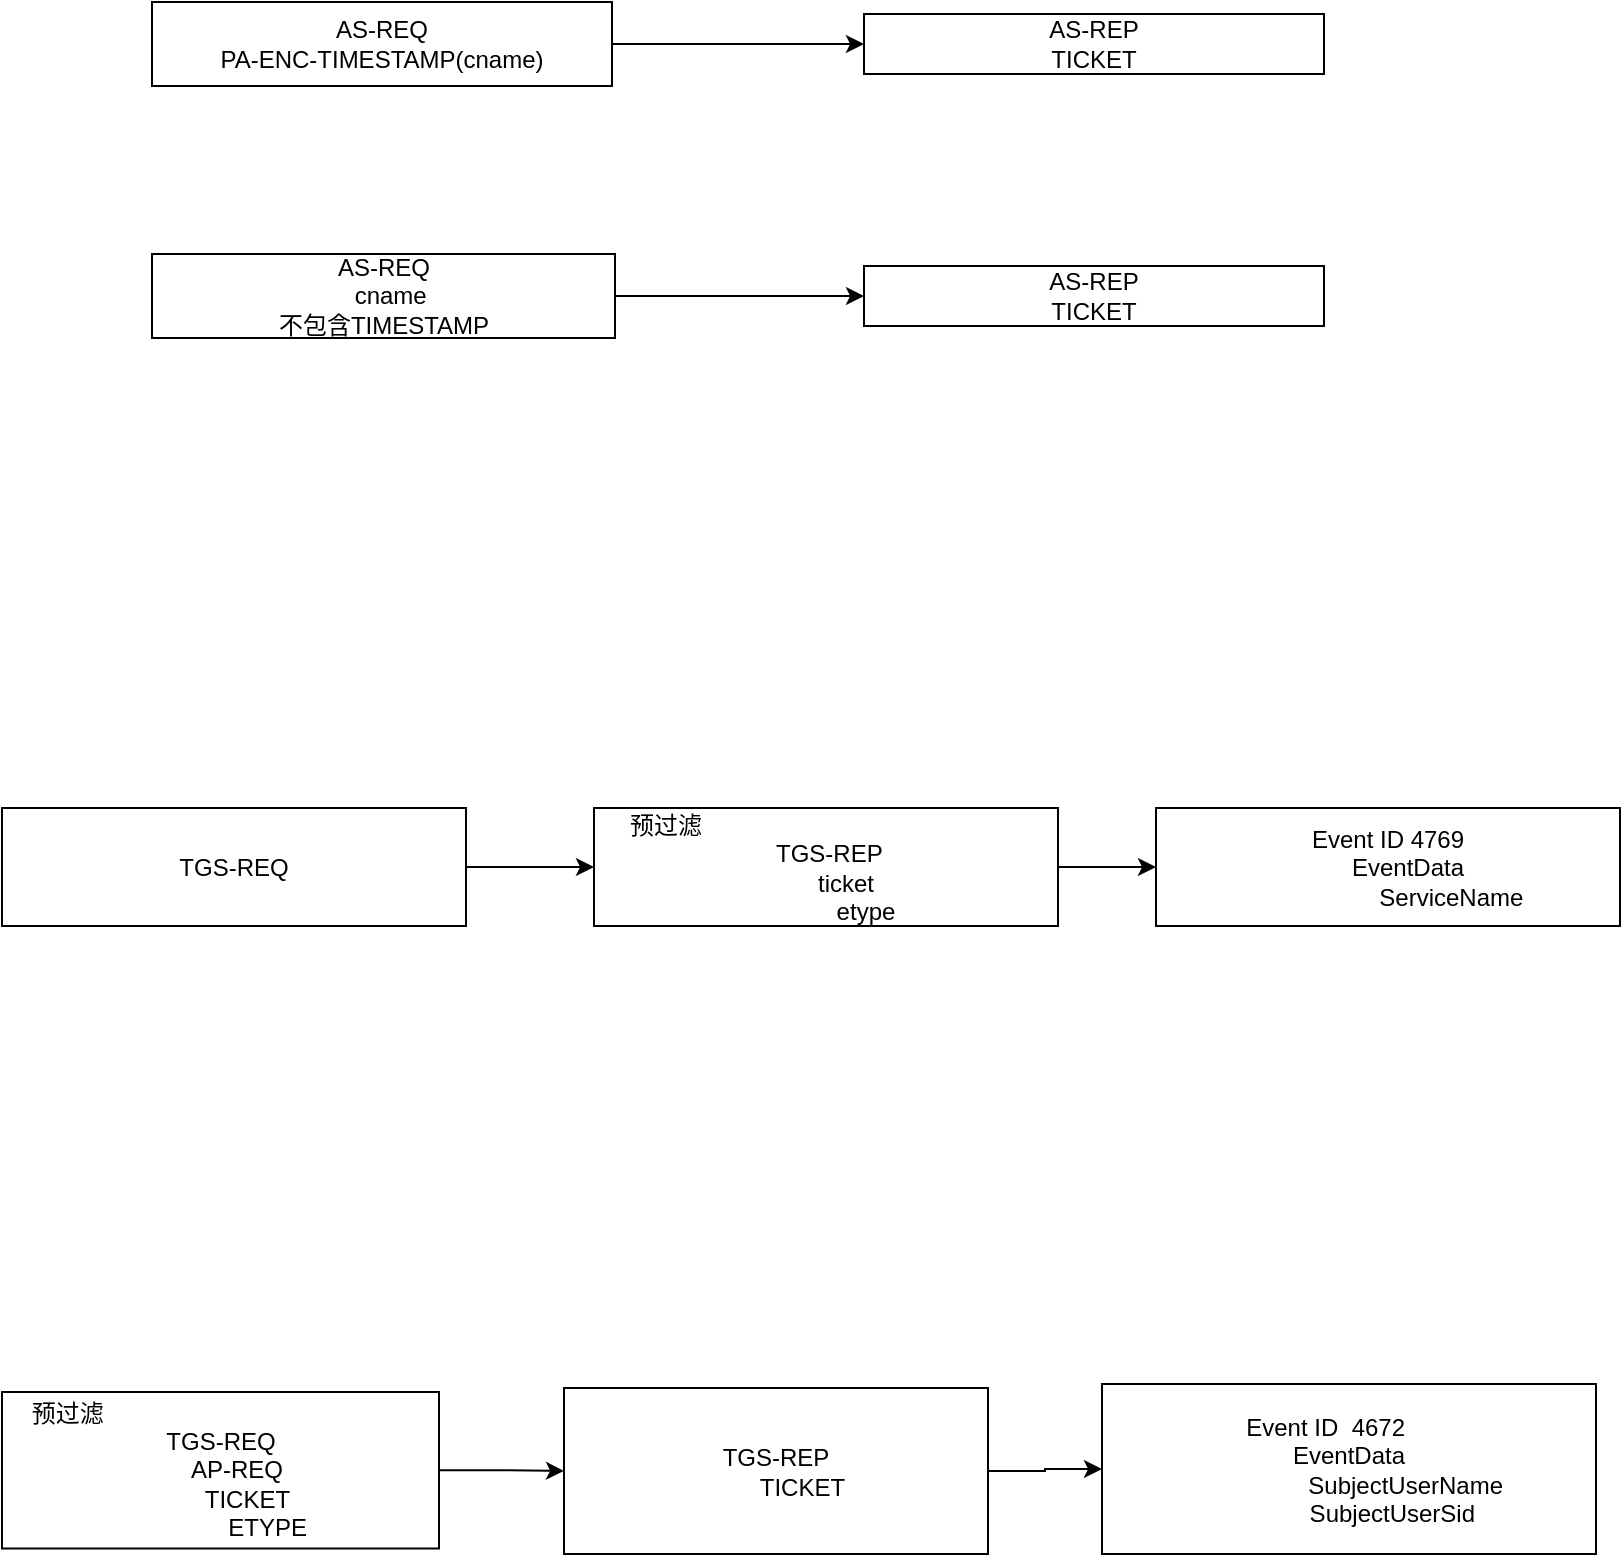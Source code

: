 <mxfile version="20.4.2" type="github">
  <diagram id="n15voHSo6ANL4DWlX69a" name="第 1 页">
    <mxGraphModel dx="1577" dy="1020" grid="0" gridSize="10" guides="1" tooltips="1" connect="1" arrows="1" fold="1" page="1" pageScale="1" pageWidth="827" pageHeight="1169" math="0" shadow="0">
      <root>
        <mxCell id="0" />
        <mxCell id="1" parent="0" />
        <mxCell id="twiNA4CE5EisGoY67qtW-48" style="edgeStyle=orthogonalEdgeStyle;rounded=0;orthogonalLoop=1;jettySize=auto;html=1;exitX=1;exitY=0.5;exitDx=0;exitDy=0;entryX=0;entryY=0.5;entryDx=0;entryDy=0;" edge="1" parent="1" source="twiNA4CE5EisGoY67qtW-7" target="twiNA4CE5EisGoY67qtW-33">
          <mxGeometry relative="1" as="geometry" />
        </mxCell>
        <mxCell id="twiNA4CE5EisGoY67qtW-7" value="&lt;div&gt;AS-REQ&lt;/div&gt;&lt;div&gt;PA-ENC-TIMESTAMP(cname)&lt;/div&gt;" style="rounded=0;whiteSpace=wrap;html=1;" vertex="1" parent="1">
          <mxGeometry x="84" y="142" width="230" height="42" as="geometry" />
        </mxCell>
        <mxCell id="twiNA4CE5EisGoY67qtW-33" value="&lt;div&gt;AS-REP&lt;/div&gt;TICKET" style="rounded=0;whiteSpace=wrap;html=1;" vertex="1" parent="1">
          <mxGeometry x="440" y="148" width="230" height="30" as="geometry" />
        </mxCell>
        <mxCell id="twiNA4CE5EisGoY67qtW-49" style="edgeStyle=orthogonalEdgeStyle;rounded=0;orthogonalLoop=1;jettySize=auto;html=1;exitX=1;exitY=0.5;exitDx=0;exitDy=0;entryX=0;entryY=0.5;entryDx=0;entryDy=0;" edge="1" parent="1" source="twiNA4CE5EisGoY67qtW-36" target="twiNA4CE5EisGoY67qtW-41">
          <mxGeometry relative="1" as="geometry" />
        </mxCell>
        <mxCell id="twiNA4CE5EisGoY67qtW-36" value="&lt;div&gt;AS-REQ&lt;/div&gt;&lt;div&gt;&amp;nbsp; cname&lt;/div&gt;&lt;div&gt;不包含TIMESTAMP&lt;br&gt;&lt;/div&gt;" style="rounded=0;whiteSpace=wrap;html=1;" vertex="1" parent="1">
          <mxGeometry x="84" y="268" width="231.5" height="42" as="geometry" />
        </mxCell>
        <mxCell id="twiNA4CE5EisGoY67qtW-41" value="&lt;div&gt;AS-REP&lt;/div&gt;&lt;div&gt;TICKET&lt;br&gt;&lt;/div&gt;" style="rounded=0;whiteSpace=wrap;html=1;" vertex="1" parent="1">
          <mxGeometry x="440" y="274" width="230" height="30" as="geometry" />
        </mxCell>
        <mxCell id="twiNA4CE5EisGoY67qtW-51" style="edgeStyle=orthogonalEdgeStyle;rounded=0;orthogonalLoop=1;jettySize=auto;html=1;exitX=1;exitY=0.5;exitDx=0;exitDy=0;entryX=0;entryY=0.5;entryDx=0;entryDy=0;" edge="1" parent="1" source="twiNA4CE5EisGoY67qtW-44" target="twiNA4CE5EisGoY67qtW-50">
          <mxGeometry relative="1" as="geometry" />
        </mxCell>
        <mxCell id="twiNA4CE5EisGoY67qtW-44" value="&lt;div&gt;TGS-REQ&lt;/div&gt;" style="rounded=0;whiteSpace=wrap;html=1;" vertex="1" parent="1">
          <mxGeometry x="9" y="545" width="232" height="59" as="geometry" />
        </mxCell>
        <mxCell id="twiNA4CE5EisGoY67qtW-60" style="edgeStyle=orthogonalEdgeStyle;rounded=0;orthogonalLoop=1;jettySize=auto;html=1;exitX=1;exitY=0.5;exitDx=0;exitDy=0;entryX=0;entryY=0.5;entryDx=0;entryDy=0;fontSize=12;" edge="1" parent="1" source="twiNA4CE5EisGoY67qtW-47" target="twiNA4CE5EisGoY67qtW-59">
          <mxGeometry relative="1" as="geometry" />
        </mxCell>
        <mxCell id="twiNA4CE5EisGoY67qtW-47" value="预过滤&amp;nbsp;&amp;nbsp;&amp;nbsp;&amp;nbsp;&amp;nbsp;&amp;nbsp;&amp;nbsp;&amp;nbsp;&amp;nbsp;&amp;nbsp;&amp;nbsp;&amp;nbsp;&amp;nbsp;&amp;nbsp;&amp;nbsp;&amp;nbsp;&amp;nbsp;&amp;nbsp;&amp;nbsp;&amp;nbsp;&amp;nbsp;&amp;nbsp;&amp;nbsp;&amp;nbsp;&amp;nbsp;&amp;nbsp;&amp;nbsp;&amp;nbsp;&amp;nbsp;&amp;nbsp;&amp;nbsp;&amp;nbsp;&amp;nbsp;&amp;nbsp;&amp;nbsp;&amp;nbsp;&amp;nbsp;&amp;nbsp;&amp;nbsp;&amp;nbsp;&amp;nbsp;&amp;nbsp;&amp;nbsp;&amp;nbsp;&amp;nbsp;&amp;nbsp; &lt;br&gt;&lt;div&gt;TGS-REQ&lt;/div&gt;&lt;div&gt;&amp;nbsp;&amp;nbsp;&amp;nbsp;&amp;nbsp; AP-REQ&lt;/div&gt;&lt;div&gt;&amp;nbsp;&amp;nbsp;&amp;nbsp;&amp;nbsp;&amp;nbsp;&amp;nbsp;&amp;nbsp; TICKET&lt;/div&gt;&lt;div&gt;&amp;nbsp;&amp;nbsp; &amp;nbsp; &amp;nbsp; &amp;nbsp; &amp;nbsp; &amp;nbsp;&amp;nbsp; ETYPE&lt;br&gt;&lt;/div&gt;" style="rounded=0;whiteSpace=wrap;html=1;" vertex="1" parent="1">
          <mxGeometry x="9" y="837" width="218.5" height="78.25" as="geometry" />
        </mxCell>
        <mxCell id="twiNA4CE5EisGoY67qtW-57" style="edgeStyle=orthogonalEdgeStyle;rounded=0;orthogonalLoop=1;jettySize=auto;html=1;exitX=1;exitY=0.5;exitDx=0;exitDy=0;entryX=0;entryY=0.5;entryDx=0;entryDy=0;fontSize=12;" edge="1" parent="1" source="twiNA4CE5EisGoY67qtW-50" target="twiNA4CE5EisGoY67qtW-54">
          <mxGeometry relative="1" as="geometry" />
        </mxCell>
        <mxCell id="twiNA4CE5EisGoY67qtW-50" value="&lt;div&gt;预过滤 &amp;nbsp; &amp;nbsp; &amp;nbsp; &amp;nbsp; &amp;nbsp; &amp;nbsp; &amp;nbsp; &amp;nbsp; &amp;nbsp; &amp;nbsp; &amp;nbsp; &amp;nbsp; &amp;nbsp; &amp;nbsp; &amp;nbsp; &amp;nbsp; &amp;nbsp; &amp;nbsp; &amp;nbsp; &amp;nbsp; &amp;nbsp; &amp;nbsp; &amp;nbsp; &amp;nbsp; &lt;br&gt;&lt;/div&gt;&lt;div&gt;&amp;nbsp;TGS-REP&lt;/div&gt;&lt;div&gt;&amp;nbsp;&amp;nbsp;&amp;nbsp;&amp;nbsp;&amp;nbsp; ticket&lt;/div&gt;&lt;div&gt;&amp;nbsp;&amp;nbsp;&amp;nbsp;&amp;nbsp;&amp;nbsp;&amp;nbsp;&amp;nbsp;&amp;nbsp;&amp;nbsp;&amp;nbsp;&amp;nbsp; etype&lt;br&gt;&lt;/div&gt;" style="rounded=0;whiteSpace=wrap;html=1;" vertex="1" parent="1">
          <mxGeometry x="305" y="545" width="232" height="59" as="geometry" />
        </mxCell>
        <mxCell id="twiNA4CE5EisGoY67qtW-54" value="&lt;div&gt;Event ID 4769&lt;br&gt;&lt;/div&gt;&lt;div&gt;&amp;nbsp;&amp;nbsp;&amp;nbsp;&amp;nbsp;&amp;nbsp; EventData&lt;/div&gt;&lt;div&gt;&amp;nbsp;&amp;nbsp;&amp;nbsp;&amp;nbsp;&amp;nbsp;&amp;nbsp;&amp;nbsp;&amp;nbsp;&amp;nbsp;&amp;nbsp;&amp;nbsp;&amp;nbsp;&amp;nbsp;&amp;nbsp;&amp;nbsp;&amp;nbsp;&amp;nbsp;&amp;nbsp; ServiceName&lt;br&gt;&lt;/div&gt;" style="rounded=0;whiteSpace=wrap;html=1;" vertex="1" parent="1">
          <mxGeometry x="586" y="545" width="232" height="59" as="geometry" />
        </mxCell>
        <mxCell id="twiNA4CE5EisGoY67qtW-58" value="&lt;div&gt;Event ID&amp;nbsp; 4672 &amp;nbsp;&amp;nbsp;&amp;nbsp;&amp;nbsp;&amp;nbsp;&amp;nbsp; &lt;br&gt;&lt;/div&gt;&lt;div&gt;EventData&lt;/div&gt;&lt;div&gt;&amp;nbsp;&amp;nbsp;&amp;nbsp;&amp;nbsp;&amp;nbsp;&amp;nbsp;&amp;nbsp;&amp;nbsp;&amp;nbsp;&amp;nbsp;&amp;nbsp;&amp;nbsp;&amp;nbsp;&amp;nbsp;&amp;nbsp;&amp;nbsp; SubjectUserName&lt;/div&gt;&lt;div&gt;&amp;nbsp;&amp;nbsp;&amp;nbsp;&amp;nbsp;&amp;nbsp;&amp;nbsp;&amp;nbsp;&amp;nbsp;&amp;nbsp;&amp;nbsp;&amp;nbsp;&amp;nbsp; SubjectUserSid&lt;br&gt;&lt;/div&gt;" style="rounded=0;whiteSpace=wrap;html=1;" vertex="1" parent="1">
          <mxGeometry x="559" y="833" width="247" height="85" as="geometry" />
        </mxCell>
        <mxCell id="twiNA4CE5EisGoY67qtW-61" style="edgeStyle=orthogonalEdgeStyle;rounded=0;orthogonalLoop=1;jettySize=auto;html=1;exitX=1;exitY=0.5;exitDx=0;exitDy=0;fontSize=12;" edge="1" parent="1" source="twiNA4CE5EisGoY67qtW-59" target="twiNA4CE5EisGoY67qtW-58">
          <mxGeometry relative="1" as="geometry" />
        </mxCell>
        <mxCell id="twiNA4CE5EisGoY67qtW-59" value="&lt;div&gt;TGS-REP&lt;/div&gt;&lt;div&gt;&amp;nbsp;&amp;nbsp;&amp;nbsp;&amp;nbsp;&amp;nbsp;&amp;nbsp;&amp;nbsp; TICKET&lt;br&gt;&lt;/div&gt;" style="rounded=0;whiteSpace=wrap;html=1;" vertex="1" parent="1">
          <mxGeometry x="290" y="835" width="212" height="83" as="geometry" />
        </mxCell>
      </root>
    </mxGraphModel>
  </diagram>
</mxfile>
